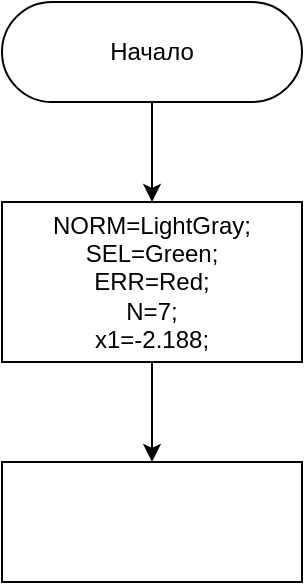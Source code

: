 <mxfile version="14.1.1" type="github">
  <diagram id="mP6V1sskf1fBcVwBtuqS" name="Страница 1">
    <mxGraphModel dx="1028" dy="547" grid="1" gridSize="10" guides="1" tooltips="1" connect="1" arrows="1" fold="1" page="1" pageScale="1" pageWidth="827" pageHeight="1169" math="0" shadow="0">
      <root>
        <mxCell id="0" />
        <mxCell id="1" parent="0" />
        <mxCell id="zdvaW4R5I1pKYgFtx82m-13" value="" style="edgeStyle=orthogonalEdgeStyle;rounded=0;orthogonalLoop=1;jettySize=auto;html=1;" edge="1" parent="1" source="zdvaW4R5I1pKYgFtx82m-11" target="zdvaW4R5I1pKYgFtx82m-12">
          <mxGeometry relative="1" as="geometry" />
        </mxCell>
        <mxCell id="zdvaW4R5I1pKYgFtx82m-11" value="Начало" style="rounded=1;whiteSpace=wrap;html=1;shadow=0;sketch=0;strokeWidth=1;gradientColor=#ffffff;arcSize=50;" vertex="1" parent="1">
          <mxGeometry x="330" y="80" width="150" height="50" as="geometry" />
        </mxCell>
        <mxCell id="zdvaW4R5I1pKYgFtx82m-15" value="" style="edgeStyle=orthogonalEdgeStyle;rounded=0;orthogonalLoop=1;jettySize=auto;html=1;" edge="1" parent="1" source="zdvaW4R5I1pKYgFtx82m-12" target="zdvaW4R5I1pKYgFtx82m-14">
          <mxGeometry relative="1" as="geometry" />
        </mxCell>
        <mxCell id="zdvaW4R5I1pKYgFtx82m-12" value="&lt;div&gt;NORM=LightGray; &lt;br&gt;&lt;/div&gt;&lt;div&gt;SEL=Green; &lt;br&gt;&lt;/div&gt;&lt;div&gt;ERR=Red;&lt;/div&gt;&lt;div&gt;N=&lt;span class=&quot;pl-c1&quot;&gt;7&lt;/span&gt;;&lt;/div&gt;&lt;div&gt;x1=-&lt;span class=&quot;pl-c1&quot;&gt;2.188&lt;/span&gt;;&lt;br&gt;&lt;span class=&quot;pl-c1&quot;&gt;&lt;/span&gt;&lt;/div&gt;" style="rounded=0;whiteSpace=wrap;html=1;shadow=0;sketch=0;strokeWidth=1;gradientColor=#ffffff;" vertex="1" parent="1">
          <mxGeometry x="330" y="180" width="150" height="80" as="geometry" />
        </mxCell>
        <mxCell id="zdvaW4R5I1pKYgFtx82m-14" value="" style="rounded=0;whiteSpace=wrap;html=1;shadow=0;sketch=0;strokeWidth=1;gradientColor=#ffffff;" vertex="1" parent="1">
          <mxGeometry x="330" y="310" width="150" height="60" as="geometry" />
        </mxCell>
      </root>
    </mxGraphModel>
  </diagram>
</mxfile>
